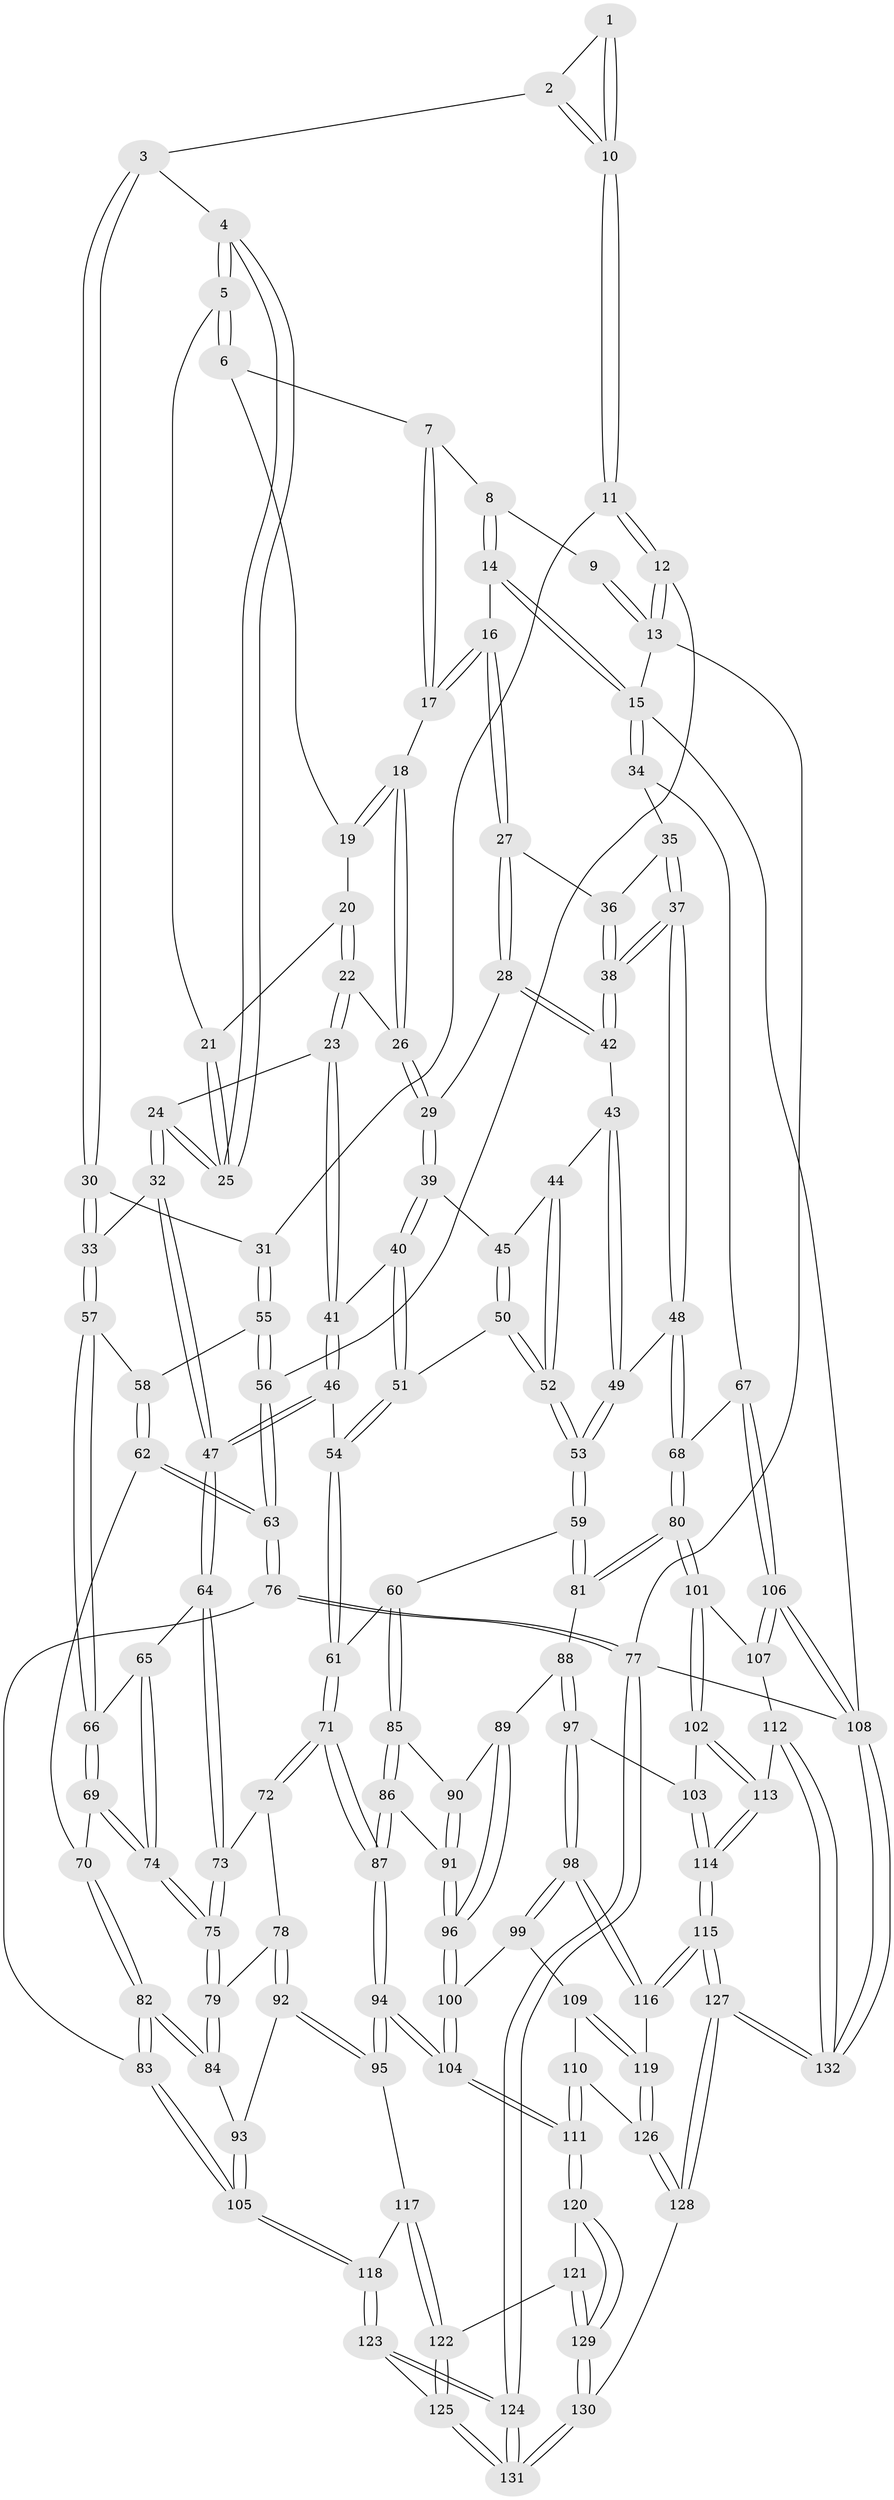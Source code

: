 // Generated by graph-tools (version 1.1) at 2025/27/03/09/25 03:27:15]
// undirected, 132 vertices, 327 edges
graph export_dot {
graph [start="1"]
  node [color=gray90,style=filled];
  1 [pos="+0.10769903366405713+0"];
  2 [pos="+0.2686508393745423+0.09835121017586541"];
  3 [pos="+0.3389583339159854+0.1347057451035786"];
  4 [pos="+0.3499180442936275+0.1374366238759063"];
  5 [pos="+0.39780007071162365+0.07950938276589027"];
  6 [pos="+0.48623001780974023+0"];
  7 [pos="+0.5035703861348532+0"];
  8 [pos="+0.5087147684273526+0"];
  9 [pos="+0.09149476801513604+0"];
  10 [pos="+0.14560255172249498+0.16717304848819695"];
  11 [pos="+0.07750931595283703+0.24728841058932124"];
  12 [pos="+0+0.21058738264244145"];
  13 [pos="+0+0"];
  14 [pos="+0.8541408963518219+0"];
  15 [pos="+1+0"];
  16 [pos="+0.7527840722753539+0.14349602785852217"];
  17 [pos="+0.6526227630088115+0.13592814919379098"];
  18 [pos="+0.6042941952404176+0.15169118893838707"];
  19 [pos="+0.5355091478143934+0.09199892918677208"];
  20 [pos="+0.5098299974246653+0.13541970971019165"];
  21 [pos="+0.4939909125922034+0.1351416673319255"];
  22 [pos="+0.5238574472887165+0.21692055563910548"];
  23 [pos="+0.41170854301516824+0.2435613899654856"];
  24 [pos="+0.3959993805439699+0.24034586365806687"];
  25 [pos="+0.39219886243756186+0.23003628449737487"];
  26 [pos="+0.5533944184713723+0.22010909907252746"];
  27 [pos="+0.7603655539299178+0.1632727278592466"];
  28 [pos="+0.7514501199521945+0.23454844767241131"];
  29 [pos="+0.5585469902324596+0.22765313943752022"];
  30 [pos="+0.15222419151004304+0.300422514949502"];
  31 [pos="+0.13941446779476335+0.2919633314924839"];
  32 [pos="+0.2886002877719216+0.3952564671695781"];
  33 [pos="+0.2368322908753884+0.38628925651291046"];
  34 [pos="+1+0"];
  35 [pos="+0.9740204015231151+0.18591715275646697"];
  36 [pos="+0.9544218040719848+0.1899314383766599"];
  37 [pos="+0.9385535196102525+0.465012223323548"];
  38 [pos="+0.8508978809017896+0.33176265602904104"];
  39 [pos="+0.5863989404047404+0.2957703399033676"];
  40 [pos="+0.544500320723856+0.34603196050682955"];
  41 [pos="+0.5037973465645507+0.34575556980211897"];
  42 [pos="+0.7514594871516161+0.2613352795067893"];
  43 [pos="+0.751015606412947+0.26181584576760997"];
  44 [pos="+0.6621612658635939+0.3121359843062509"];
  45 [pos="+0.6608703210935155+0.3122312780186851"];
  46 [pos="+0.4193310417750556+0.482848556449486"];
  47 [pos="+0.3643592993559533+0.4900119707706824"];
  48 [pos="+0.9455764968671809+0.4822159173681145"];
  49 [pos="+0.7242054851520211+0.5374540089934629"];
  50 [pos="+0.6028610886855847+0.3995517199375176"];
  51 [pos="+0.5688051329874941+0.39429406078773416"];
  52 [pos="+0.6825868375273347+0.4681153574344685"];
  53 [pos="+0.7228205652223475+0.5381655931054872"];
  54 [pos="+0.5140029880383298+0.5030926472432659"];
  55 [pos="+0.05086816786476993+0.47054356289340665"];
  56 [pos="+0+0.3827093855120888"];
  57 [pos="+0.14744445850163237+0.481472465760641"];
  58 [pos="+0.08039089087313396+0.4825094561238281"];
  59 [pos="+0.7220119356158708+0.5391274890497614"];
  60 [pos="+0.6375124440105449+0.5747366965793587"];
  61 [pos="+0.6072425225757608+0.5696259505418918"];
  62 [pos="+0.03694488704802521+0.6154946442514027"];
  63 [pos="+0+0.6446901552705577"];
  64 [pos="+0.3619232857464263+0.5011794357709541"];
  65 [pos="+0.2744875622104712+0.546505146118367"];
  66 [pos="+0.1529571917191999+0.5767664358680887"];
  67 [pos="+1+0.5306845756048169"];
  68 [pos="+1+0.5264143084277791"];
  69 [pos="+0.14605184054096707+0.6083065438947716"];
  70 [pos="+0.09680031664750162+0.6278686919579085"];
  71 [pos="+0.44061369890383845+0.700957672515235"];
  72 [pos="+0.3663896573423168+0.5854429995204485"];
  73 [pos="+0.3618762976206319+0.5267270804978801"];
  74 [pos="+0.18843301673624996+0.6387841188475015"];
  75 [pos="+0.19572595898826625+0.6465587817841695"];
  76 [pos="+0+0.660932702151919"];
  77 [pos="+0+1"];
  78 [pos="+0.2511201216123564+0.6947271433106246"];
  79 [pos="+0.2226484196793454+0.6858925143638166"];
  80 [pos="+0.8862437336676062+0.7368138270973723"];
  81 [pos="+0.7783710907161929+0.688979486681383"];
  82 [pos="+0.10178693174306205+0.7554157627817754"];
  83 [pos="+0.08637704016690043+0.7787296969415413"];
  84 [pos="+0.18052292417651547+0.7260435726050881"];
  85 [pos="+0.6359057528108951+0.5923794325943832"];
  86 [pos="+0.5526260413866763+0.7223052804655271"];
  87 [pos="+0.44105742979207535+0.7305809765599056"];
  88 [pos="+0.7337864525303769+0.7548558551990122"];
  89 [pos="+0.6897430218851417+0.7417918667521753"];
  90 [pos="+0.636489225104541+0.6007523223365447"];
  91 [pos="+0.6121551958723083+0.761893898748171"];
  92 [pos="+0.31361378612049046+0.7979037704664265"];
  93 [pos="+0.1997051771494237+0.7942808410331021"];
  94 [pos="+0.4198878199173262+0.8045584195663245"];
  95 [pos="+0.32098545394723715+0.8046661778550375"];
  96 [pos="+0.616248892752264+0.7737052781097647"];
  97 [pos="+0.7449470710470896+0.8243041835856605"];
  98 [pos="+0.6958216841859183+0.8522459134303045"];
  99 [pos="+0.6131069767909402+0.8157983906660067"];
  100 [pos="+0.6083293312834631+0.8118633619821364"];
  101 [pos="+0.8883492074850361+0.7902279496191187"];
  102 [pos="+0.8439351390022254+0.8297541642162416"];
  103 [pos="+0.7514698393056548+0.8264427975822513"];
  104 [pos="+0.45685131697893716+0.8556380228922325"];
  105 [pos="+0.10861885744029477+0.8596839741302081"];
  106 [pos="+1+0.7644073075189259"];
  107 [pos="+0.9392263050567338+0.8201541631591023"];
  108 [pos="+1+1"];
  109 [pos="+0.6129277159960472+0.8969723285410112"];
  110 [pos="+0.5484761419063187+0.930742733711018"];
  111 [pos="+0.462877910793082+0.9091703098582415"];
  112 [pos="+0.9662570953921168+0.9461992135671137"];
  113 [pos="+0.8467554796971821+0.9029465387652261"];
  114 [pos="+0.7908620069898783+0.9897348111759886"];
  115 [pos="+0.7863302920163453+1"];
  116 [pos="+0.6867133155151137+0.9276587755513658"];
  117 [pos="+0.30465748323416214+0.8261654712801393"];
  118 [pos="+0.108351689825612+0.8723429438484855"];
  119 [pos="+0.6642670295169895+0.9374704422176534"];
  120 [pos="+0.46105736127517666+0.9151101046887252"];
  121 [pos="+0.25789319164994917+0.9423667340505023"];
  122 [pos="+0.255351002500445+0.9418781844833006"];
  123 [pos="+0.09844026369116114+0.9147100944433155"];
  124 [pos="+0+1"];
  125 [pos="+0.25386682139943056+0.9430439932437943"];
  126 [pos="+0.6239430021623834+0.9753988721155232"];
  127 [pos="+0.8628239327326904+1"];
  128 [pos="+0.6120246544032747+1"];
  129 [pos="+0.44242603467041736+1"];
  130 [pos="+0.44580091175420505+1"];
  131 [pos="+0.2742516679831879+1"];
  132 [pos="+1+1"];
  1 -- 2;
  1 -- 10;
  1 -- 10;
  2 -- 3;
  2 -- 10;
  2 -- 10;
  3 -- 4;
  3 -- 30;
  3 -- 30;
  4 -- 5;
  4 -- 5;
  4 -- 25;
  4 -- 25;
  5 -- 6;
  5 -- 6;
  5 -- 21;
  6 -- 7;
  6 -- 19;
  7 -- 8;
  7 -- 17;
  7 -- 17;
  8 -- 9;
  8 -- 14;
  8 -- 14;
  9 -- 13;
  9 -- 13;
  10 -- 11;
  10 -- 11;
  11 -- 12;
  11 -- 12;
  11 -- 31;
  12 -- 13;
  12 -- 13;
  12 -- 56;
  13 -- 15;
  13 -- 77;
  14 -- 15;
  14 -- 15;
  14 -- 16;
  15 -- 34;
  15 -- 34;
  15 -- 108;
  16 -- 17;
  16 -- 17;
  16 -- 27;
  16 -- 27;
  17 -- 18;
  18 -- 19;
  18 -- 19;
  18 -- 26;
  18 -- 26;
  19 -- 20;
  20 -- 21;
  20 -- 22;
  20 -- 22;
  21 -- 25;
  21 -- 25;
  22 -- 23;
  22 -- 23;
  22 -- 26;
  23 -- 24;
  23 -- 41;
  23 -- 41;
  24 -- 25;
  24 -- 25;
  24 -- 32;
  24 -- 32;
  26 -- 29;
  26 -- 29;
  27 -- 28;
  27 -- 28;
  27 -- 36;
  28 -- 29;
  28 -- 42;
  28 -- 42;
  29 -- 39;
  29 -- 39;
  30 -- 31;
  30 -- 33;
  30 -- 33;
  31 -- 55;
  31 -- 55;
  32 -- 33;
  32 -- 47;
  32 -- 47;
  33 -- 57;
  33 -- 57;
  34 -- 35;
  34 -- 67;
  35 -- 36;
  35 -- 37;
  35 -- 37;
  36 -- 38;
  36 -- 38;
  37 -- 38;
  37 -- 38;
  37 -- 48;
  37 -- 48;
  38 -- 42;
  38 -- 42;
  39 -- 40;
  39 -- 40;
  39 -- 45;
  40 -- 41;
  40 -- 51;
  40 -- 51;
  41 -- 46;
  41 -- 46;
  42 -- 43;
  43 -- 44;
  43 -- 49;
  43 -- 49;
  44 -- 45;
  44 -- 52;
  44 -- 52;
  45 -- 50;
  45 -- 50;
  46 -- 47;
  46 -- 47;
  46 -- 54;
  47 -- 64;
  47 -- 64;
  48 -- 49;
  48 -- 68;
  48 -- 68;
  49 -- 53;
  49 -- 53;
  50 -- 51;
  50 -- 52;
  50 -- 52;
  51 -- 54;
  51 -- 54;
  52 -- 53;
  52 -- 53;
  53 -- 59;
  53 -- 59;
  54 -- 61;
  54 -- 61;
  55 -- 56;
  55 -- 56;
  55 -- 58;
  56 -- 63;
  56 -- 63;
  57 -- 58;
  57 -- 66;
  57 -- 66;
  58 -- 62;
  58 -- 62;
  59 -- 60;
  59 -- 81;
  59 -- 81;
  60 -- 61;
  60 -- 85;
  60 -- 85;
  61 -- 71;
  61 -- 71;
  62 -- 63;
  62 -- 63;
  62 -- 70;
  63 -- 76;
  63 -- 76;
  64 -- 65;
  64 -- 73;
  64 -- 73;
  65 -- 66;
  65 -- 74;
  65 -- 74;
  66 -- 69;
  66 -- 69;
  67 -- 68;
  67 -- 106;
  67 -- 106;
  68 -- 80;
  68 -- 80;
  69 -- 70;
  69 -- 74;
  69 -- 74;
  70 -- 82;
  70 -- 82;
  71 -- 72;
  71 -- 72;
  71 -- 87;
  71 -- 87;
  72 -- 73;
  72 -- 78;
  73 -- 75;
  73 -- 75;
  74 -- 75;
  74 -- 75;
  75 -- 79;
  75 -- 79;
  76 -- 77;
  76 -- 77;
  76 -- 83;
  77 -- 124;
  77 -- 124;
  77 -- 108;
  78 -- 79;
  78 -- 92;
  78 -- 92;
  79 -- 84;
  79 -- 84;
  80 -- 81;
  80 -- 81;
  80 -- 101;
  80 -- 101;
  81 -- 88;
  82 -- 83;
  82 -- 83;
  82 -- 84;
  82 -- 84;
  83 -- 105;
  83 -- 105;
  84 -- 93;
  85 -- 86;
  85 -- 86;
  85 -- 90;
  86 -- 87;
  86 -- 87;
  86 -- 91;
  87 -- 94;
  87 -- 94;
  88 -- 89;
  88 -- 97;
  88 -- 97;
  89 -- 90;
  89 -- 96;
  89 -- 96;
  90 -- 91;
  90 -- 91;
  91 -- 96;
  91 -- 96;
  92 -- 93;
  92 -- 95;
  92 -- 95;
  93 -- 105;
  93 -- 105;
  94 -- 95;
  94 -- 95;
  94 -- 104;
  94 -- 104;
  95 -- 117;
  96 -- 100;
  96 -- 100;
  97 -- 98;
  97 -- 98;
  97 -- 103;
  98 -- 99;
  98 -- 99;
  98 -- 116;
  98 -- 116;
  99 -- 100;
  99 -- 109;
  100 -- 104;
  100 -- 104;
  101 -- 102;
  101 -- 102;
  101 -- 107;
  102 -- 103;
  102 -- 113;
  102 -- 113;
  103 -- 114;
  103 -- 114;
  104 -- 111;
  104 -- 111;
  105 -- 118;
  105 -- 118;
  106 -- 107;
  106 -- 107;
  106 -- 108;
  106 -- 108;
  107 -- 112;
  108 -- 132;
  108 -- 132;
  109 -- 110;
  109 -- 119;
  109 -- 119;
  110 -- 111;
  110 -- 111;
  110 -- 126;
  111 -- 120;
  111 -- 120;
  112 -- 113;
  112 -- 132;
  112 -- 132;
  113 -- 114;
  113 -- 114;
  114 -- 115;
  114 -- 115;
  115 -- 116;
  115 -- 116;
  115 -- 127;
  115 -- 127;
  116 -- 119;
  117 -- 118;
  117 -- 122;
  117 -- 122;
  118 -- 123;
  118 -- 123;
  119 -- 126;
  119 -- 126;
  120 -- 121;
  120 -- 129;
  120 -- 129;
  121 -- 122;
  121 -- 129;
  121 -- 129;
  122 -- 125;
  122 -- 125;
  123 -- 124;
  123 -- 124;
  123 -- 125;
  124 -- 131;
  124 -- 131;
  125 -- 131;
  125 -- 131;
  126 -- 128;
  126 -- 128;
  127 -- 128;
  127 -- 128;
  127 -- 132;
  127 -- 132;
  128 -- 130;
  129 -- 130;
  129 -- 130;
  130 -- 131;
  130 -- 131;
}
